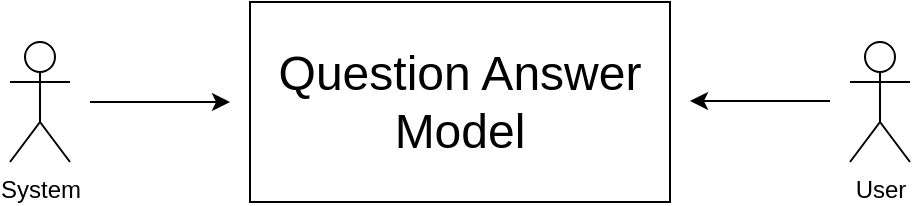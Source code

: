 <mxfile version="13.8.0" type="github">
  <diagram id="h2YiutnrLx_wMpK8OsgN" name="Page-1">
    <mxGraphModel dx="868" dy="479" grid="1" gridSize="10" guides="1" tooltips="1" connect="1" arrows="1" fold="1" page="1" pageScale="1" pageWidth="850" pageHeight="1100" math="0" shadow="0">
      <root>
        <mxCell id="0" />
        <mxCell id="1" parent="0" />
        <mxCell id="ym1vz_D0KRKAU_0O5CMz-1" value="&lt;font style=&quot;font-size: 24px&quot;&gt;Question Answer Model&lt;/font&gt;" style="rounded=0;whiteSpace=wrap;html=1;" vertex="1" parent="1">
          <mxGeometry x="320" y="150" width="210" height="100" as="geometry" />
        </mxCell>
        <mxCell id="ym1vz_D0KRKAU_0O5CMz-2" value="System" style="shape=umlActor;verticalLabelPosition=bottom;verticalAlign=top;html=1;outlineConnect=0;" vertex="1" parent="1">
          <mxGeometry x="200" y="170" width="30" height="60" as="geometry" />
        </mxCell>
        <mxCell id="ym1vz_D0KRKAU_0O5CMz-3" value="User" style="shape=umlActor;verticalLabelPosition=bottom;verticalAlign=top;html=1;outlineConnect=0;" vertex="1" parent="1">
          <mxGeometry x="620" y="170" width="30" height="60" as="geometry" />
        </mxCell>
        <mxCell id="ym1vz_D0KRKAU_0O5CMz-4" value="" style="endArrow=classic;html=1;" edge="1" parent="1">
          <mxGeometry width="50" height="50" relative="1" as="geometry">
            <mxPoint x="240" y="200" as="sourcePoint" />
            <mxPoint x="310" y="200" as="targetPoint" />
          </mxGeometry>
        </mxCell>
        <mxCell id="ym1vz_D0KRKAU_0O5CMz-5" value="" style="endArrow=classic;html=1;" edge="1" parent="1">
          <mxGeometry width="50" height="50" relative="1" as="geometry">
            <mxPoint x="610" y="199.5" as="sourcePoint" />
            <mxPoint x="540" y="199.5" as="targetPoint" />
          </mxGeometry>
        </mxCell>
      </root>
    </mxGraphModel>
  </diagram>
</mxfile>
